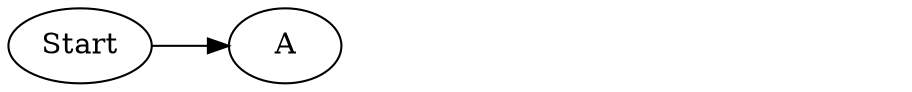 digraph {
    rankdir=LR
    Start[class="extremity"]
    End[class="extremity" style="invis"]
    DoneA[label="Chain[A]" class="goal" style="invis"]

    A[class="start"]

    A -> DoneA[label="Done" style="invis"]

    Start -> A[class="start"]
    DoneA -> End[class="goal" style="invis"]
}
